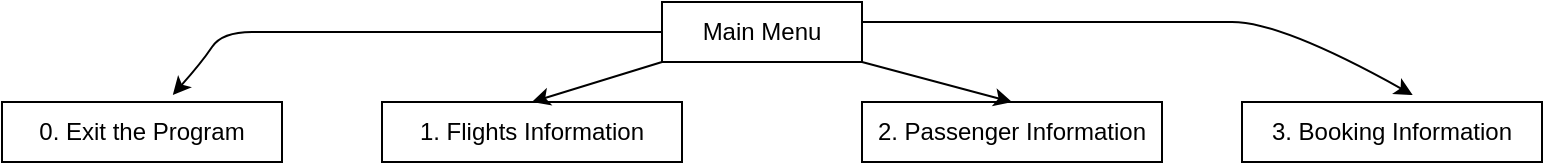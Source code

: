 <mxfile>
    <diagram id="bkP4PvMtRLXMp-AQfPMh" name="Page-1">
        <mxGraphModel dx="1041" dy="1771" grid="1" gridSize="10" guides="1" tooltips="1" connect="1" arrows="1" fold="1" page="1" pageScale="1" pageWidth="850" pageHeight="1100" math="0" shadow="0">
            <root>
                <mxCell id="0"/>
                <mxCell id="1" parent="0"/>
                <mxCell id="2" value="Main Menu" style="text;html=1;strokeColor=default;fillColor=none;align=center;verticalAlign=middle;whiteSpace=wrap;rounded=0;" vertex="1" parent="1">
                    <mxGeometry x="360" y="-1080" width="100" height="30" as="geometry"/>
                </mxCell>
                <mxCell id="3" value="2. Passenger Information" style="text;html=1;strokeColor=default;fillColor=none;align=center;verticalAlign=middle;whiteSpace=wrap;rounded=0;" vertex="1" parent="1">
                    <mxGeometry x="460" y="-1030" width="150" height="30" as="geometry"/>
                </mxCell>
                <mxCell id="4" value="1. Flights Information" style="text;html=1;strokeColor=default;fillColor=none;align=center;verticalAlign=middle;whiteSpace=wrap;rounded=0;" vertex="1" parent="1">
                    <mxGeometry x="220" y="-1030" width="150" height="30" as="geometry"/>
                </mxCell>
                <mxCell id="5" value="3. Booking Information" style="text;html=1;strokeColor=default;fillColor=none;align=center;verticalAlign=middle;whiteSpace=wrap;rounded=0;" vertex="1" parent="1">
                    <mxGeometry x="650" y="-1030" width="150" height="30" as="geometry"/>
                </mxCell>
                <mxCell id="6" value="0. Exit the Program" style="text;html=1;strokeColor=default;fillColor=none;align=center;verticalAlign=middle;whiteSpace=wrap;rounded=0;" vertex="1" parent="1">
                    <mxGeometry x="30" y="-1030" width="140" height="30" as="geometry"/>
                </mxCell>
                <mxCell id="32" value="" style="curved=1;endArrow=classic;html=1;entryX=0.61;entryY=-0.117;entryDx=0;entryDy=0;entryPerimeter=0;exitX=0;exitY=0.5;exitDx=0;exitDy=0;" edge="1" parent="1" source="2" target="6">
                    <mxGeometry width="50" height="50" relative="1" as="geometry">
                        <mxPoint x="130" y="-1000" as="sourcePoint"/>
                        <mxPoint x="180" y="-1050" as="targetPoint"/>
                        <Array as="points">
                            <mxPoint x="170" y="-1065"/>
                            <mxPoint x="140" y="-1065"/>
                            <mxPoint x="130" y="-1050"/>
                        </Array>
                    </mxGeometry>
                </mxCell>
                <mxCell id="33" value="" style="curved=1;endArrow=classic;html=1;entryX=0.569;entryY=-0.117;entryDx=0;entryDy=0;entryPerimeter=0;" edge="1" parent="1" target="5">
                    <mxGeometry width="50" height="50" relative="1" as="geometry">
                        <mxPoint x="460" y="-1070" as="sourcePoint"/>
                        <mxPoint x="510" y="-1120" as="targetPoint"/>
                        <Array as="points">
                            <mxPoint x="510" y="-1070"/>
                            <mxPoint x="570" y="-1070"/>
                            <mxPoint x="620" y="-1070"/>
                            <mxPoint x="670" y="-1070"/>
                        </Array>
                    </mxGeometry>
                </mxCell>
                <mxCell id="35" value="" style="endArrow=classic;html=1;entryX=0.5;entryY=0;entryDx=0;entryDy=0;exitX=0;exitY=1;exitDx=0;exitDy=0;" edge="1" parent="1" source="2" target="4">
                    <mxGeometry width="50" height="50" relative="1" as="geometry">
                        <mxPoint x="400" y="-910" as="sourcePoint"/>
                        <mxPoint x="450" y="-960" as="targetPoint"/>
                    </mxGeometry>
                </mxCell>
                <mxCell id="36" value="" style="endArrow=classic;html=1;entryX=0.5;entryY=0;entryDx=0;entryDy=0;exitX=1;exitY=1;exitDx=0;exitDy=0;" edge="1" parent="1" source="2" target="3">
                    <mxGeometry width="50" height="50" relative="1" as="geometry">
                        <mxPoint x="400" y="-910" as="sourcePoint"/>
                        <mxPoint x="450" y="-960" as="targetPoint"/>
                    </mxGeometry>
                </mxCell>
            </root>
        </mxGraphModel>
    </diagram>
</mxfile>
